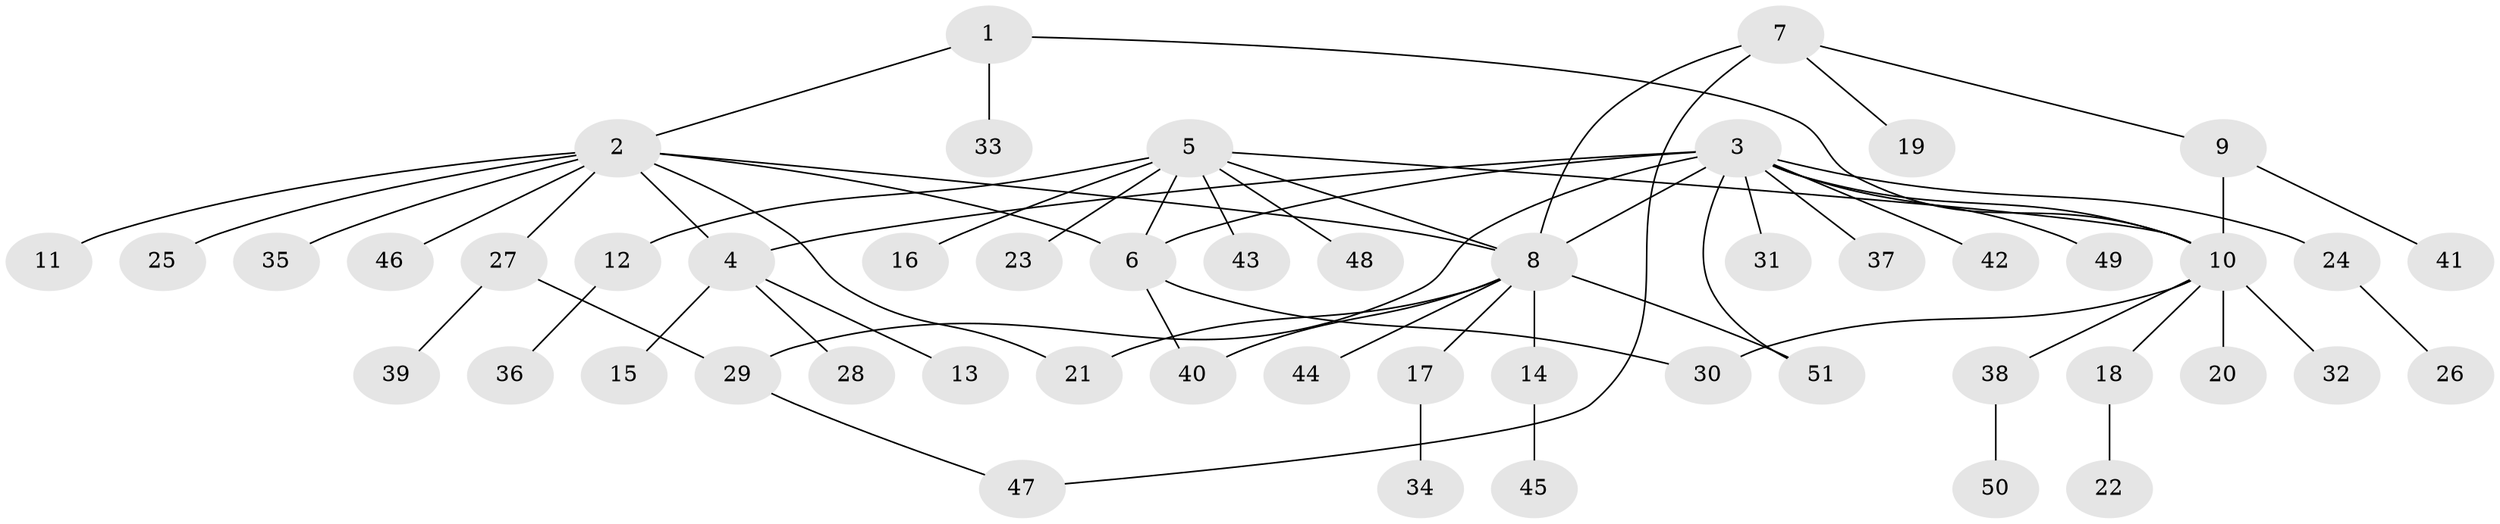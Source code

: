 // coarse degree distribution, {10: 0.027777777777777776, 9: 0.027777777777777776, 18: 0.027777777777777776, 4: 0.08333333333333333, 7: 0.027777777777777776, 5: 0.027777777777777776, 2: 0.08333333333333333, 1: 0.6944444444444444}
// Generated by graph-tools (version 1.1) at 2025/52/02/27/25 19:52:18]
// undirected, 51 vertices, 62 edges
graph export_dot {
graph [start="1"]
  node [color=gray90,style=filled];
  1;
  2;
  3;
  4;
  5;
  6;
  7;
  8;
  9;
  10;
  11;
  12;
  13;
  14;
  15;
  16;
  17;
  18;
  19;
  20;
  21;
  22;
  23;
  24;
  25;
  26;
  27;
  28;
  29;
  30;
  31;
  32;
  33;
  34;
  35;
  36;
  37;
  38;
  39;
  40;
  41;
  42;
  43;
  44;
  45;
  46;
  47;
  48;
  49;
  50;
  51;
  1 -- 2;
  1 -- 10;
  1 -- 33;
  2 -- 4;
  2 -- 6;
  2 -- 8;
  2 -- 11;
  2 -- 21;
  2 -- 25;
  2 -- 27;
  2 -- 35;
  2 -- 46;
  3 -- 4;
  3 -- 6;
  3 -- 8;
  3 -- 10;
  3 -- 24;
  3 -- 29;
  3 -- 31;
  3 -- 37;
  3 -- 42;
  3 -- 49;
  3 -- 51;
  4 -- 13;
  4 -- 15;
  4 -- 28;
  5 -- 6;
  5 -- 8;
  5 -- 10;
  5 -- 12;
  5 -- 16;
  5 -- 23;
  5 -- 43;
  5 -- 48;
  6 -- 30;
  6 -- 40;
  7 -- 8;
  7 -- 9;
  7 -- 19;
  7 -- 47;
  8 -- 14;
  8 -- 17;
  8 -- 21;
  8 -- 40;
  8 -- 44;
  8 -- 51;
  9 -- 10;
  9 -- 41;
  10 -- 18;
  10 -- 20;
  10 -- 30;
  10 -- 32;
  10 -- 38;
  12 -- 36;
  14 -- 45;
  17 -- 34;
  18 -- 22;
  24 -- 26;
  27 -- 29;
  27 -- 39;
  29 -- 47;
  38 -- 50;
}
